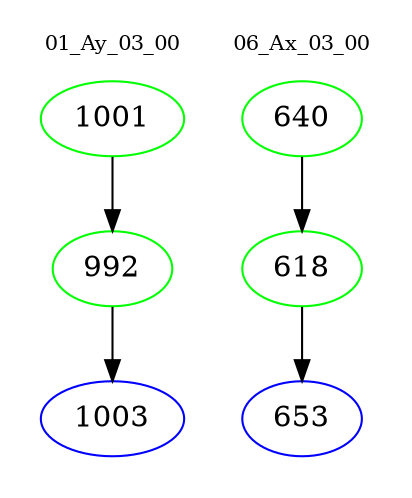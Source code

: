 digraph{
subgraph cluster_0 {
color = white
label = "01_Ay_03_00";
fontsize=10;
T0_1001 [label="1001", color="green"]
T0_1001 -> T0_992 [color="black"]
T0_992 [label="992", color="green"]
T0_992 -> T0_1003 [color="black"]
T0_1003 [label="1003", color="blue"]
}
subgraph cluster_1 {
color = white
label = "06_Ax_03_00";
fontsize=10;
T1_640 [label="640", color="green"]
T1_640 -> T1_618 [color="black"]
T1_618 [label="618", color="green"]
T1_618 -> T1_653 [color="black"]
T1_653 [label="653", color="blue"]
}
}
